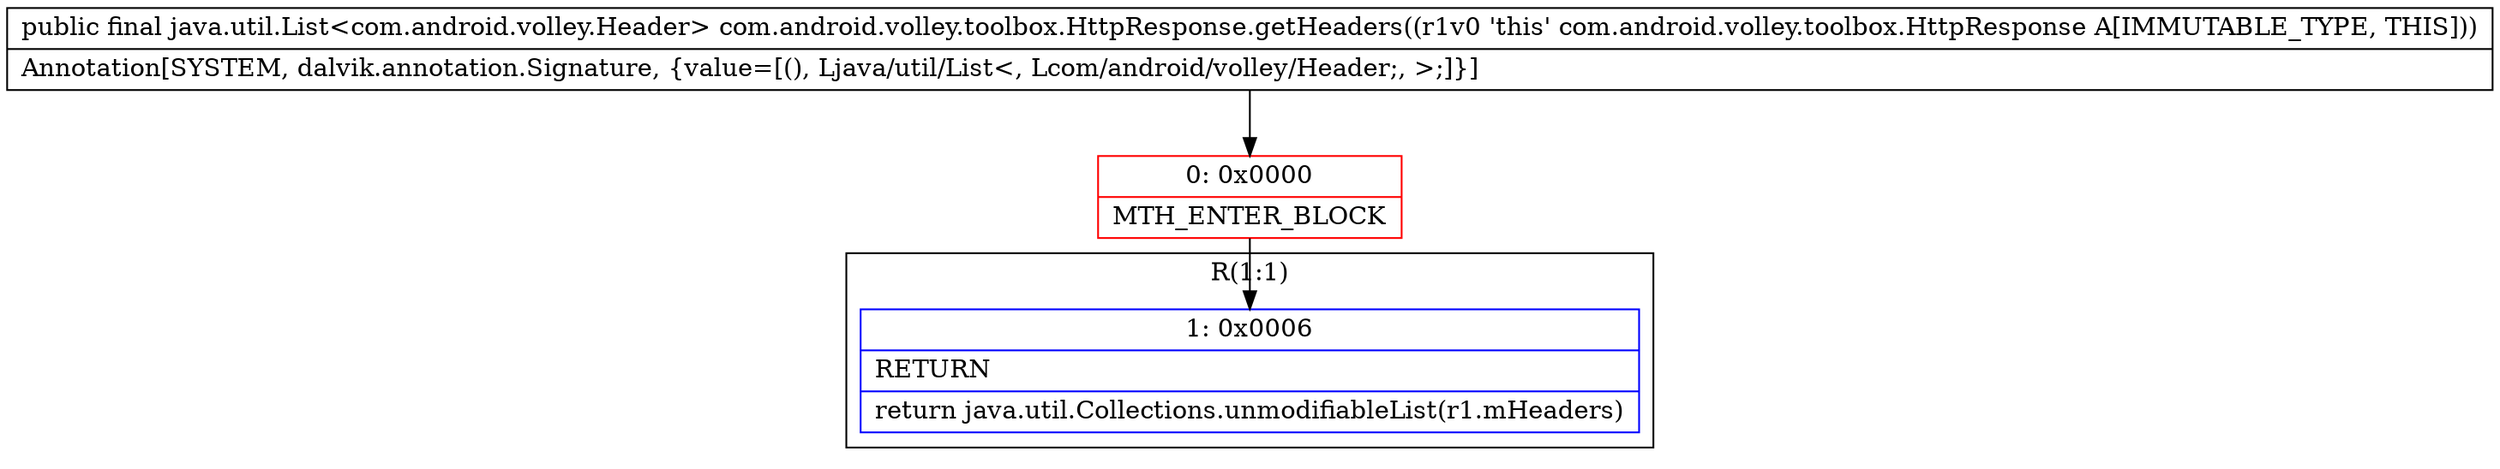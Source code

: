 digraph "CFG forcom.android.volley.toolbox.HttpResponse.getHeaders()Ljava\/util\/List;" {
subgraph cluster_Region_827532977 {
label = "R(1:1)";
node [shape=record,color=blue];
Node_1 [shape=record,label="{1\:\ 0x0006|RETURN\l|return java.util.Collections.unmodifiableList(r1.mHeaders)\l}"];
}
Node_0 [shape=record,color=red,label="{0\:\ 0x0000|MTH_ENTER_BLOCK\l}"];
MethodNode[shape=record,label="{public final java.util.List\<com.android.volley.Header\> com.android.volley.toolbox.HttpResponse.getHeaders((r1v0 'this' com.android.volley.toolbox.HttpResponse A[IMMUTABLE_TYPE, THIS]))  | Annotation[SYSTEM, dalvik.annotation.Signature, \{value=[(), Ljava\/util\/List\<, Lcom\/android\/volley\/Header;, \>;]\}]\l}"];
MethodNode -> Node_0;
Node_0 -> Node_1;
}

